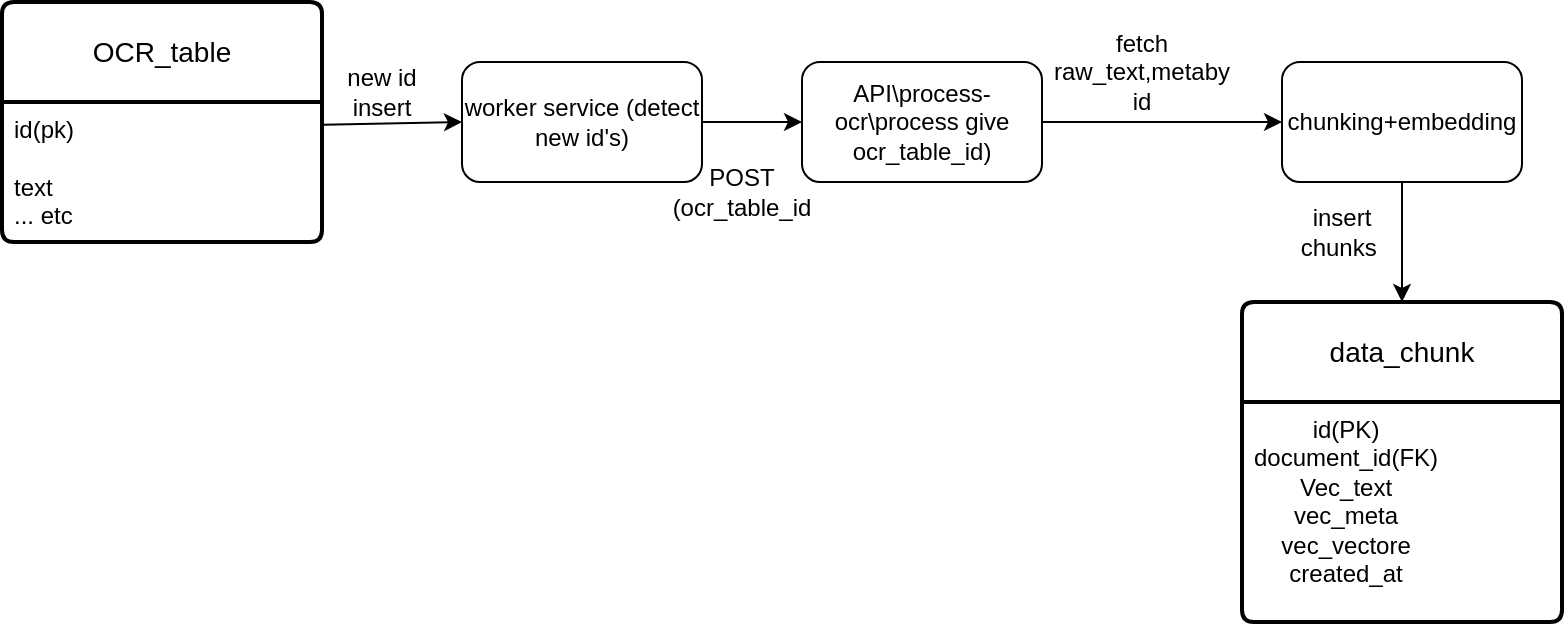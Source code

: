 <mxfile version="28.1.0">
  <diagram name="Page-1" id="Cn95VctATPrnE8lsKKD4">
    <mxGraphModel dx="786" dy="505" grid="1" gridSize="10" guides="1" tooltips="1" connect="1" arrows="1" fold="1" page="1" pageScale="1" pageWidth="850" pageHeight="1100" math="0" shadow="0">
      <root>
        <mxCell id="0" />
        <mxCell id="1" parent="0" />
        <mxCell id="pOwidWRbi7LaiLkNf5Dd-2" value="worker service (detect new id&#39;s)" style="rounded=1;whiteSpace=wrap;html=1;" vertex="1" parent="1">
          <mxGeometry x="290" y="130" width="120" height="60" as="geometry" />
        </mxCell>
        <mxCell id="pOwidWRbi7LaiLkNf5Dd-3" value="OCR_table" style="swimlane;childLayout=stackLayout;horizontal=1;startSize=50;horizontalStack=0;rounded=1;fontSize=14;fontStyle=0;strokeWidth=2;resizeParent=0;resizeLast=1;shadow=0;dashed=0;align=center;arcSize=4;whiteSpace=wrap;html=1;" vertex="1" parent="1">
          <mxGeometry x="60" y="100" width="160" height="120" as="geometry" />
        </mxCell>
        <mxCell id="pOwidWRbi7LaiLkNf5Dd-4" value="id(pk)&lt;div&gt;&lt;br&gt;&lt;div&gt;text&lt;/div&gt;&lt;/div&gt;&lt;div&gt;... etc&lt;/div&gt;" style="align=left;strokeColor=none;fillColor=none;spacingLeft=4;spacingRight=4;fontSize=12;verticalAlign=top;resizable=0;rotatable=0;part=1;html=1;whiteSpace=wrap;" vertex="1" parent="pOwidWRbi7LaiLkNf5Dd-3">
          <mxGeometry y="50" width="160" height="70" as="geometry" />
        </mxCell>
        <mxCell id="pOwidWRbi7LaiLkNf5Dd-5" value="" style="endArrow=classic;html=1;rounded=0;entryX=0;entryY=0.5;entryDx=0;entryDy=0;exitX=1.004;exitY=0.162;exitDx=0;exitDy=0;exitPerimeter=0;" edge="1" parent="1" source="pOwidWRbi7LaiLkNf5Dd-4" target="pOwidWRbi7LaiLkNf5Dd-2">
          <mxGeometry width="50" height="50" relative="1" as="geometry">
            <mxPoint x="220" y="170" as="sourcePoint" />
            <mxPoint x="270" y="120" as="targetPoint" />
          </mxGeometry>
        </mxCell>
        <mxCell id="pOwidWRbi7LaiLkNf5Dd-6" value="new id insert" style="text;html=1;align=center;verticalAlign=middle;whiteSpace=wrap;rounded=0;" vertex="1" parent="1">
          <mxGeometry x="220" y="130" width="60" height="30" as="geometry" />
        </mxCell>
        <mxCell id="pOwidWRbi7LaiLkNf5Dd-7" value="" style="endArrow=classic;html=1;rounded=0;" edge="1" parent="1">
          <mxGeometry width="50" height="50" relative="1" as="geometry">
            <mxPoint x="410" y="160" as="sourcePoint" />
            <mxPoint x="460" y="160" as="targetPoint" />
          </mxGeometry>
        </mxCell>
        <mxCell id="pOwidWRbi7LaiLkNf5Dd-8" value="API\process-ocr\process give ocr_table_id)" style="rounded=1;whiteSpace=wrap;html=1;" vertex="1" parent="1">
          <mxGeometry x="460" y="130" width="120" height="60" as="geometry" />
        </mxCell>
        <mxCell id="pOwidWRbi7LaiLkNf5Dd-9" value="" style="endArrow=classic;html=1;rounded=0;" edge="1" parent="1">
          <mxGeometry width="50" height="50" relative="1" as="geometry">
            <mxPoint x="580" y="160" as="sourcePoint" />
            <mxPoint x="700" y="160" as="targetPoint" />
          </mxGeometry>
        </mxCell>
        <mxCell id="pOwidWRbi7LaiLkNf5Dd-10" value="fetch raw_text,metaby id" style="text;html=1;align=center;verticalAlign=middle;whiteSpace=wrap;rounded=0;" vertex="1" parent="1">
          <mxGeometry x="590" y="120" width="80" height="30" as="geometry" />
        </mxCell>
        <mxCell id="pOwidWRbi7LaiLkNf5Dd-11" value="POST (ocr_table_id" style="text;html=1;align=center;verticalAlign=middle;whiteSpace=wrap;rounded=0;" vertex="1" parent="1">
          <mxGeometry x="400" y="180" width="60" height="30" as="geometry" />
        </mxCell>
        <mxCell id="pOwidWRbi7LaiLkNf5Dd-12" value="chunking+embedding" style="rounded=1;whiteSpace=wrap;html=1;" vertex="1" parent="1">
          <mxGeometry x="700" y="130" width="120" height="60" as="geometry" />
        </mxCell>
        <mxCell id="pOwidWRbi7LaiLkNf5Dd-14" value="" style="endArrow=classic;html=1;rounded=0;" edge="1" parent="1">
          <mxGeometry width="50" height="50" relative="1" as="geometry">
            <mxPoint x="760" y="190" as="sourcePoint" />
            <mxPoint x="760" y="250" as="targetPoint" />
          </mxGeometry>
        </mxCell>
        <mxCell id="pOwidWRbi7LaiLkNf5Dd-16" value="data_chunk" style="swimlane;childLayout=stackLayout;horizontal=1;startSize=50;horizontalStack=0;rounded=1;fontSize=14;fontStyle=0;strokeWidth=2;resizeParent=0;resizeLast=1;shadow=0;dashed=0;align=center;arcSize=4;whiteSpace=wrap;html=1;" vertex="1" parent="1">
          <mxGeometry x="680" y="250" width="160" height="160" as="geometry" />
        </mxCell>
        <mxCell id="pOwidWRbi7LaiLkNf5Dd-17" value="&lt;div style=&quot;text-align: center;&quot;&gt;&lt;span style=&quot;background-color: transparent; color: light-dark(rgb(0, 0, 0), rgb(255, 255, 255));&quot;&gt;id(PK)&lt;/span&gt;&lt;/div&gt;&lt;div style=&quot;text-align: center;&quot;&gt;document_id(FK)&lt;/div&gt;&lt;div style=&quot;text-align: center;&quot;&gt;&lt;span style=&quot;background-color: transparent; color: light-dark(rgb(0, 0, 0), rgb(255, 255, 255));&quot;&gt;Vec_text&lt;/span&gt;&lt;/div&gt;&lt;div style=&quot;text-align: center;&quot;&gt;vec_meta&lt;/div&gt;&lt;div style=&quot;text-align: center;&quot;&gt;vec_vectore&lt;/div&gt;&lt;div style=&quot;text-align: center;&quot;&gt;created_at&lt;/div&gt;" style="align=left;strokeColor=none;fillColor=none;spacingLeft=4;spacingRight=4;fontSize=12;verticalAlign=top;resizable=0;rotatable=0;part=1;html=1;whiteSpace=wrap;" vertex="1" parent="pOwidWRbi7LaiLkNf5Dd-16">
          <mxGeometry y="50" width="160" height="110" as="geometry" />
        </mxCell>
        <mxCell id="pOwidWRbi7LaiLkNf5Dd-18" value="insert chunks&amp;nbsp;" style="text;html=1;align=center;verticalAlign=middle;whiteSpace=wrap;rounded=0;" vertex="1" parent="1">
          <mxGeometry x="700" y="200" width="60" height="30" as="geometry" />
        </mxCell>
      </root>
    </mxGraphModel>
  </diagram>
</mxfile>
